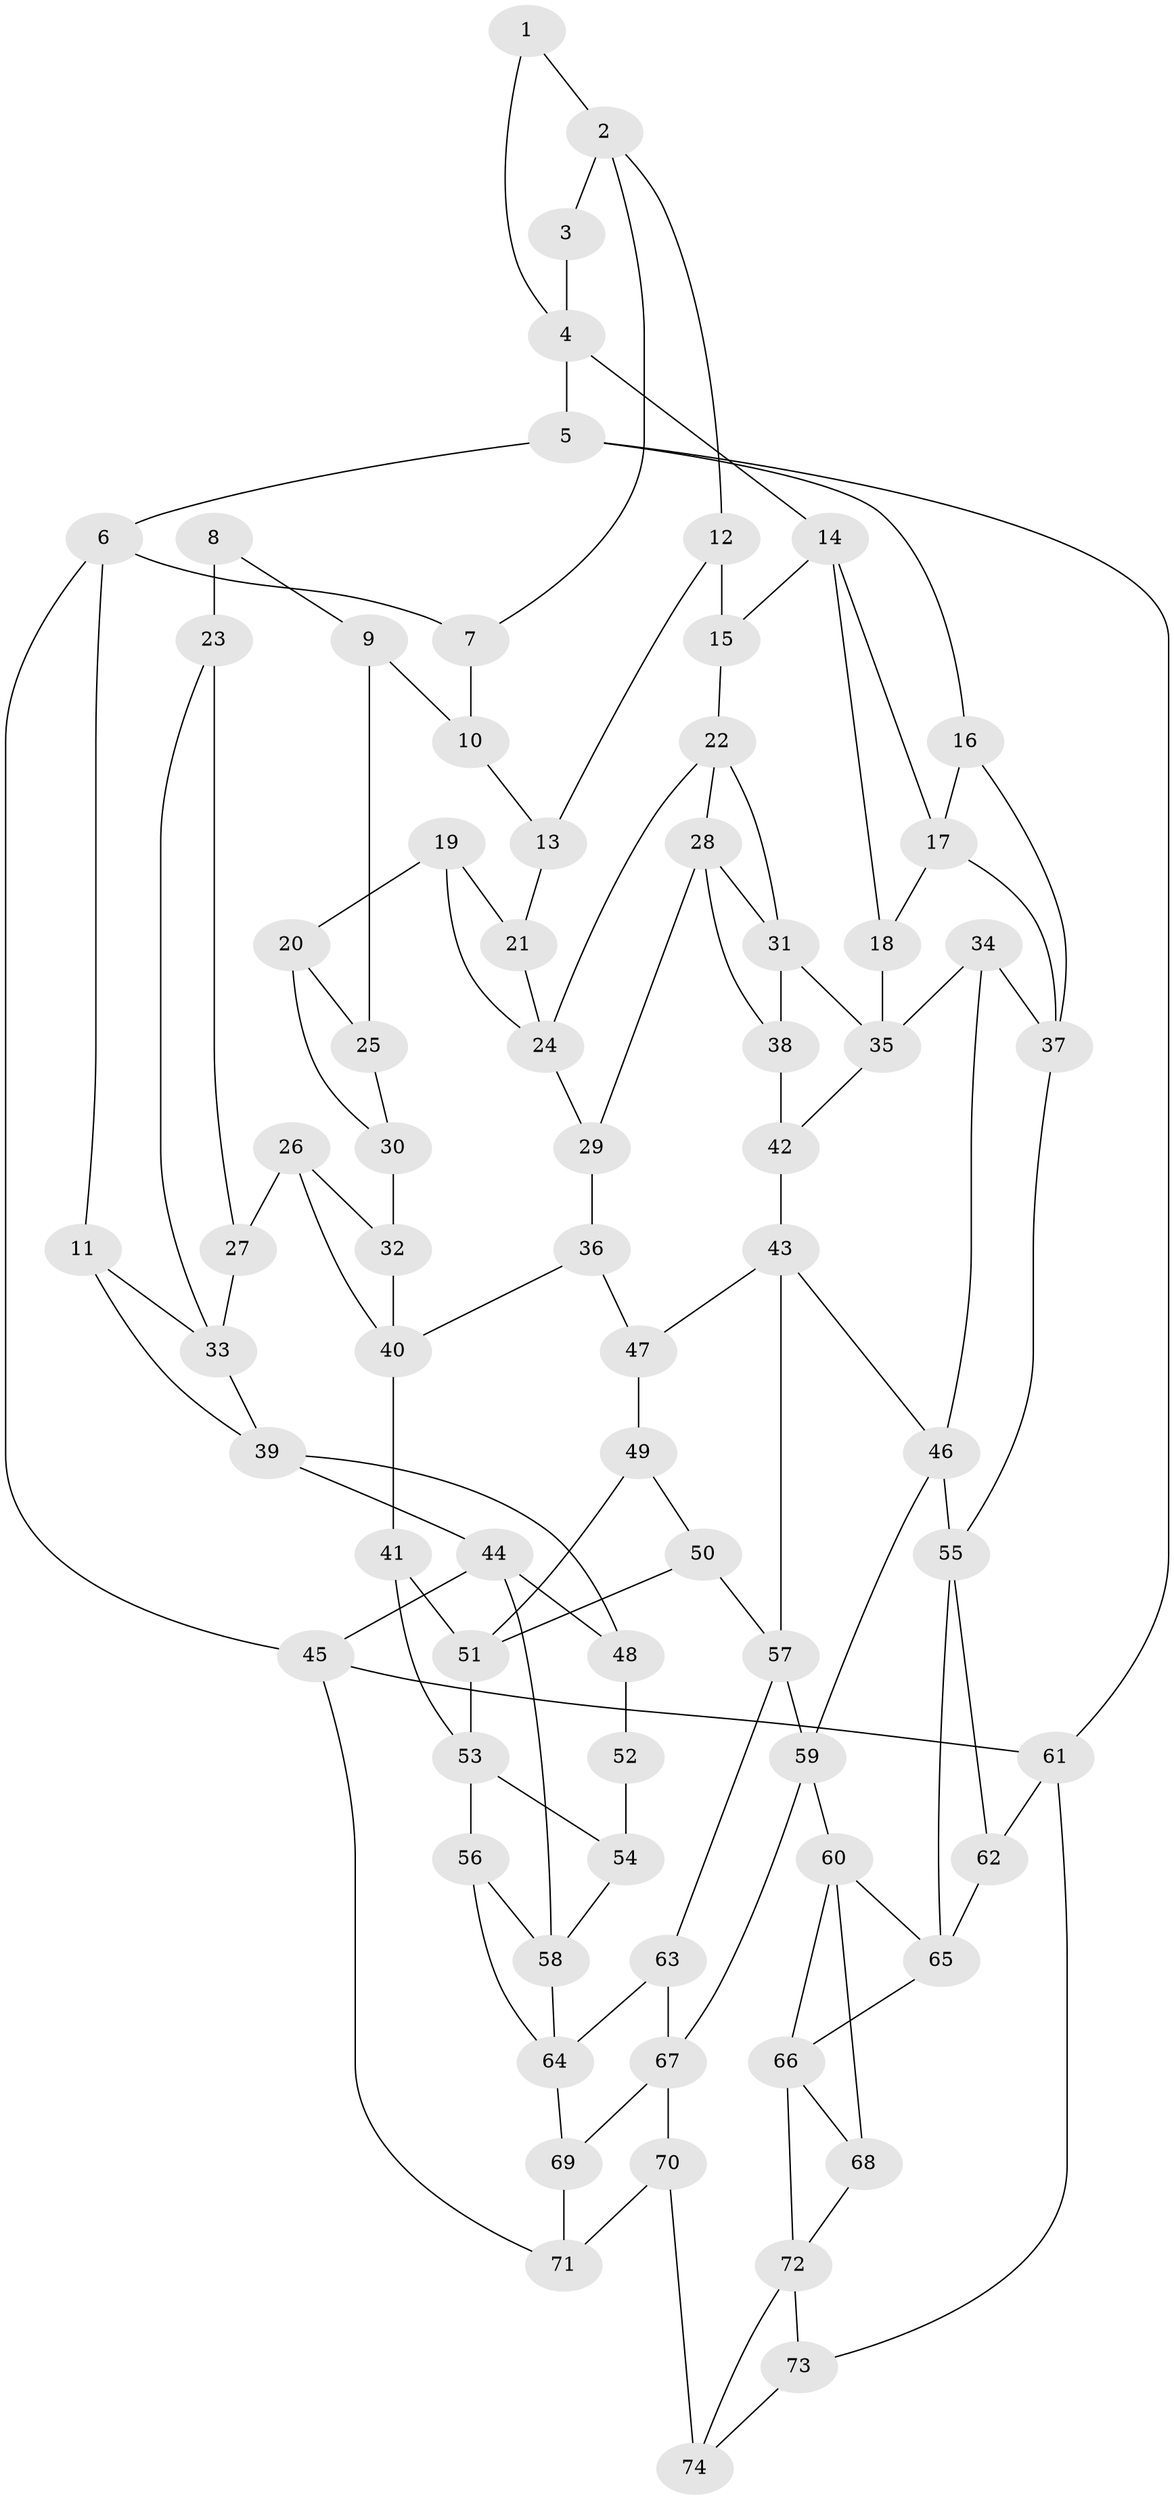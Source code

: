 // original degree distribution, {3: 0.02459016393442623, 4: 0.22131147540983606, 5: 0.5327868852459017, 6: 0.22131147540983606}
// Generated by graph-tools (version 1.1) at 2025/38/03/04/25 23:38:23]
// undirected, 74 vertices, 125 edges
graph export_dot {
  node [color=gray90,style=filled];
  1;
  2;
  3;
  4;
  5;
  6;
  7;
  8;
  9;
  10;
  11;
  12;
  13;
  14;
  15;
  16;
  17;
  18;
  19;
  20;
  21;
  22;
  23;
  24;
  25;
  26;
  27;
  28;
  29;
  30;
  31;
  32;
  33;
  34;
  35;
  36;
  37;
  38;
  39;
  40;
  41;
  42;
  43;
  44;
  45;
  46;
  47;
  48;
  49;
  50;
  51;
  52;
  53;
  54;
  55;
  56;
  57;
  58;
  59;
  60;
  61;
  62;
  63;
  64;
  65;
  66;
  67;
  68;
  69;
  70;
  71;
  72;
  73;
  74;
  1 -- 2 [weight=1.0];
  1 -- 4 [weight=1.0];
  2 -- 3 [weight=1.0];
  2 -- 7 [weight=1.0];
  2 -- 12 [weight=1.0];
  3 -- 4 [weight=1.0];
  4 -- 5 [weight=1.0];
  4 -- 14 [weight=1.0];
  5 -- 6 [weight=1.0];
  5 -- 16 [weight=1.0];
  5 -- 61 [weight=1.0];
  6 -- 7 [weight=1.0];
  6 -- 11 [weight=1.0];
  6 -- 45 [weight=1.0];
  7 -- 10 [weight=1.0];
  8 -- 9 [weight=1.0];
  8 -- 23 [weight=2.0];
  9 -- 10 [weight=1.0];
  9 -- 25 [weight=2.0];
  10 -- 13 [weight=1.0];
  11 -- 33 [weight=1.0];
  11 -- 39 [weight=1.0];
  12 -- 13 [weight=1.0];
  12 -- 15 [weight=1.0];
  13 -- 21 [weight=2.0];
  14 -- 15 [weight=1.0];
  14 -- 17 [weight=1.0];
  14 -- 18 [weight=1.0];
  15 -- 22 [weight=1.0];
  16 -- 17 [weight=1.0];
  16 -- 37 [weight=1.0];
  17 -- 18 [weight=1.0];
  17 -- 37 [weight=1.0];
  18 -- 35 [weight=1.0];
  19 -- 20 [weight=1.0];
  19 -- 21 [weight=1.0];
  19 -- 24 [weight=1.0];
  20 -- 25 [weight=1.0];
  20 -- 30 [weight=1.0];
  21 -- 24 [weight=1.0];
  22 -- 24 [weight=1.0];
  22 -- 28 [weight=1.0];
  22 -- 31 [weight=1.0];
  23 -- 27 [weight=1.0];
  23 -- 33 [weight=1.0];
  24 -- 29 [weight=1.0];
  25 -- 30 [weight=1.0];
  26 -- 27 [weight=1.0];
  26 -- 32 [weight=1.0];
  26 -- 40 [weight=1.0];
  27 -- 33 [weight=1.0];
  28 -- 29 [weight=1.0];
  28 -- 31 [weight=1.0];
  28 -- 38 [weight=1.0];
  29 -- 36 [weight=1.0];
  30 -- 32 [weight=2.0];
  31 -- 35 [weight=1.0];
  31 -- 38 [weight=1.0];
  32 -- 40 [weight=1.0];
  33 -- 39 [weight=1.0];
  34 -- 35 [weight=1.0];
  34 -- 37 [weight=1.0];
  34 -- 46 [weight=1.0];
  35 -- 42 [weight=1.0];
  36 -- 40 [weight=1.0];
  36 -- 47 [weight=1.0];
  37 -- 55 [weight=1.0];
  38 -- 42 [weight=2.0];
  39 -- 44 [weight=1.0];
  39 -- 48 [weight=1.0];
  40 -- 41 [weight=1.0];
  41 -- 51 [weight=1.0];
  41 -- 53 [weight=1.0];
  42 -- 43 [weight=1.0];
  43 -- 46 [weight=1.0];
  43 -- 47 [weight=1.0];
  43 -- 57 [weight=1.0];
  44 -- 45 [weight=1.0];
  44 -- 48 [weight=1.0];
  44 -- 58 [weight=1.0];
  45 -- 61 [weight=1.0];
  45 -- 71 [weight=1.0];
  46 -- 55 [weight=1.0];
  46 -- 59 [weight=1.0];
  47 -- 49 [weight=2.0];
  48 -- 52 [weight=2.0];
  49 -- 50 [weight=1.0];
  49 -- 51 [weight=1.0];
  50 -- 51 [weight=1.0];
  50 -- 57 [weight=1.0];
  51 -- 53 [weight=1.0];
  52 -- 54 [weight=2.0];
  53 -- 54 [weight=1.0];
  53 -- 56 [weight=1.0];
  54 -- 58 [weight=1.0];
  55 -- 62 [weight=1.0];
  55 -- 65 [weight=1.0];
  56 -- 58 [weight=1.0];
  56 -- 64 [weight=1.0];
  57 -- 59 [weight=1.0];
  57 -- 63 [weight=1.0];
  58 -- 64 [weight=1.0];
  59 -- 60 [weight=1.0];
  59 -- 67 [weight=1.0];
  60 -- 65 [weight=1.0];
  60 -- 66 [weight=1.0];
  60 -- 68 [weight=1.0];
  61 -- 62 [weight=1.0];
  61 -- 73 [weight=1.0];
  62 -- 65 [weight=1.0];
  63 -- 64 [weight=1.0];
  63 -- 67 [weight=1.0];
  64 -- 69 [weight=1.0];
  65 -- 66 [weight=1.0];
  66 -- 68 [weight=1.0];
  66 -- 72 [weight=1.0];
  67 -- 69 [weight=1.0];
  67 -- 70 [weight=1.0];
  68 -- 72 [weight=1.0];
  69 -- 71 [weight=2.0];
  70 -- 71 [weight=1.0];
  70 -- 74 [weight=2.0];
  72 -- 73 [weight=1.0];
  72 -- 74 [weight=1.0];
  73 -- 74 [weight=1.0];
}
